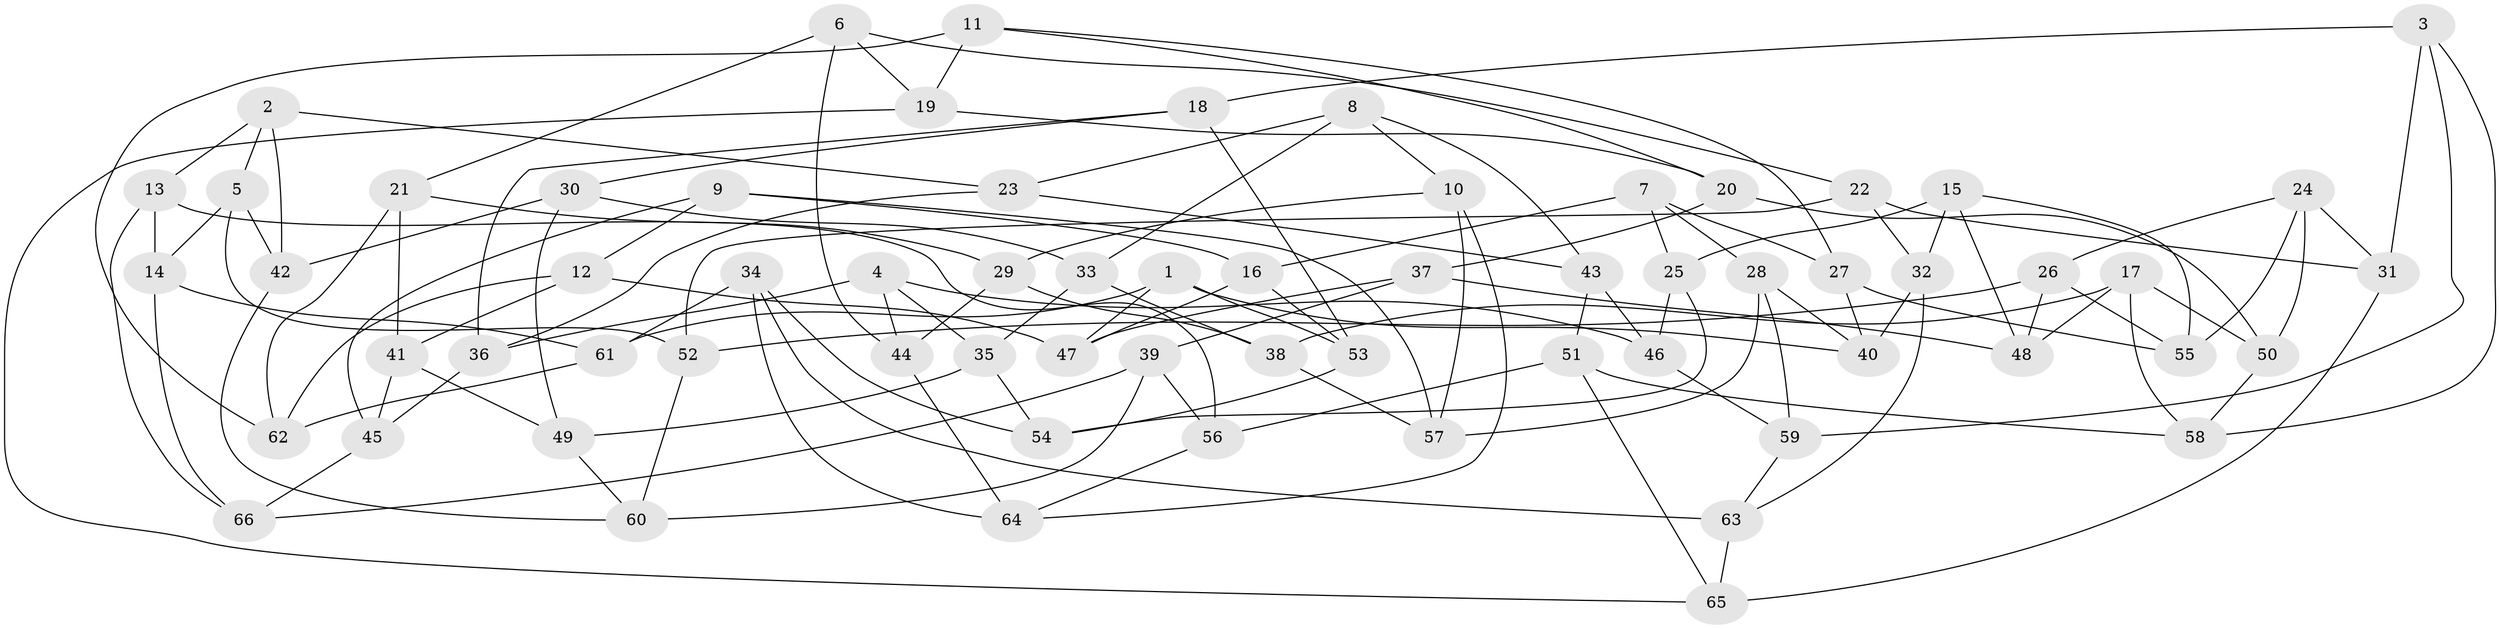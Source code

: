 // Generated by graph-tools (version 1.1) at 2025/26/03/09/25 03:26:51]
// undirected, 66 vertices, 132 edges
graph export_dot {
graph [start="1"]
  node [color=gray90,style=filled];
  1;
  2;
  3;
  4;
  5;
  6;
  7;
  8;
  9;
  10;
  11;
  12;
  13;
  14;
  15;
  16;
  17;
  18;
  19;
  20;
  21;
  22;
  23;
  24;
  25;
  26;
  27;
  28;
  29;
  30;
  31;
  32;
  33;
  34;
  35;
  36;
  37;
  38;
  39;
  40;
  41;
  42;
  43;
  44;
  45;
  46;
  47;
  48;
  49;
  50;
  51;
  52;
  53;
  54;
  55;
  56;
  57;
  58;
  59;
  60;
  61;
  62;
  63;
  64;
  65;
  66;
  1 -- 40;
  1 -- 61;
  1 -- 53;
  1 -- 47;
  2 -- 42;
  2 -- 23;
  2 -- 5;
  2 -- 13;
  3 -- 59;
  3 -- 31;
  3 -- 58;
  3 -- 18;
  4 -- 46;
  4 -- 36;
  4 -- 35;
  4 -- 44;
  5 -- 52;
  5 -- 14;
  5 -- 42;
  6 -- 44;
  6 -- 22;
  6 -- 19;
  6 -- 21;
  7 -- 27;
  7 -- 28;
  7 -- 16;
  7 -- 25;
  8 -- 33;
  8 -- 10;
  8 -- 23;
  8 -- 43;
  9 -- 57;
  9 -- 45;
  9 -- 12;
  9 -- 16;
  10 -- 29;
  10 -- 57;
  10 -- 64;
  11 -- 27;
  11 -- 62;
  11 -- 19;
  11 -- 20;
  12 -- 62;
  12 -- 41;
  12 -- 47;
  13 -- 56;
  13 -- 66;
  13 -- 14;
  14 -- 61;
  14 -- 66;
  15 -- 55;
  15 -- 48;
  15 -- 25;
  15 -- 32;
  16 -- 47;
  16 -- 53;
  17 -- 58;
  17 -- 48;
  17 -- 38;
  17 -- 50;
  18 -- 36;
  18 -- 53;
  18 -- 30;
  19 -- 65;
  19 -- 20;
  20 -- 50;
  20 -- 37;
  21 -- 62;
  21 -- 29;
  21 -- 41;
  22 -- 52;
  22 -- 31;
  22 -- 32;
  23 -- 36;
  23 -- 43;
  24 -- 26;
  24 -- 50;
  24 -- 55;
  24 -- 31;
  25 -- 54;
  25 -- 46;
  26 -- 55;
  26 -- 48;
  26 -- 52;
  27 -- 40;
  27 -- 55;
  28 -- 59;
  28 -- 40;
  28 -- 57;
  29 -- 44;
  29 -- 38;
  30 -- 33;
  30 -- 49;
  30 -- 42;
  31 -- 65;
  32 -- 40;
  32 -- 63;
  33 -- 35;
  33 -- 38;
  34 -- 64;
  34 -- 63;
  34 -- 54;
  34 -- 61;
  35 -- 49;
  35 -- 54;
  36 -- 45;
  37 -- 47;
  37 -- 39;
  37 -- 48;
  38 -- 57;
  39 -- 66;
  39 -- 56;
  39 -- 60;
  41 -- 49;
  41 -- 45;
  42 -- 60;
  43 -- 46;
  43 -- 51;
  44 -- 64;
  45 -- 66;
  46 -- 59;
  49 -- 60;
  50 -- 58;
  51 -- 65;
  51 -- 58;
  51 -- 56;
  52 -- 60;
  53 -- 54;
  56 -- 64;
  59 -- 63;
  61 -- 62;
  63 -- 65;
}
